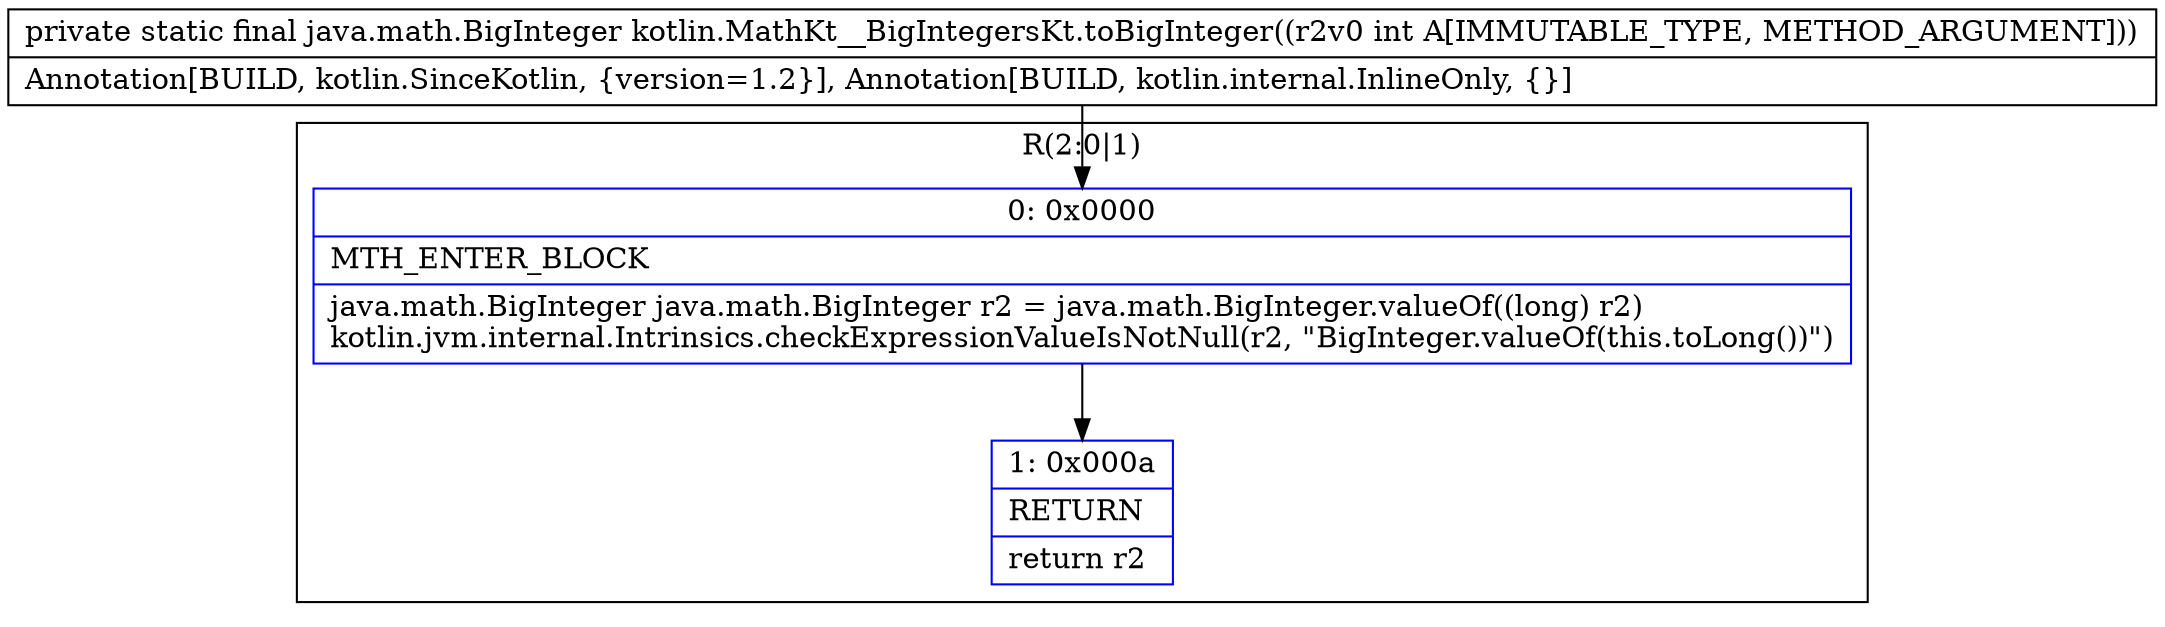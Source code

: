 digraph "CFG forkotlin.MathKt__BigIntegersKt.toBigInteger(I)Ljava\/math\/BigInteger;" {
subgraph cluster_Region_204254644 {
label = "R(2:0|1)";
node [shape=record,color=blue];
Node_0 [shape=record,label="{0\:\ 0x0000|MTH_ENTER_BLOCK\l|java.math.BigInteger java.math.BigInteger r2 = java.math.BigInteger.valueOf((long) r2)\lkotlin.jvm.internal.Intrinsics.checkExpressionValueIsNotNull(r2, \"BigInteger.valueOf(this.toLong())\")\l}"];
Node_1 [shape=record,label="{1\:\ 0x000a|RETURN\l|return r2\l}"];
}
MethodNode[shape=record,label="{private static final java.math.BigInteger kotlin.MathKt__BigIntegersKt.toBigInteger((r2v0 int A[IMMUTABLE_TYPE, METHOD_ARGUMENT]))  | Annotation[BUILD, kotlin.SinceKotlin, \{version=1.2\}], Annotation[BUILD, kotlin.internal.InlineOnly, \{\}]\l}"];
MethodNode -> Node_0;
Node_0 -> Node_1;
}

